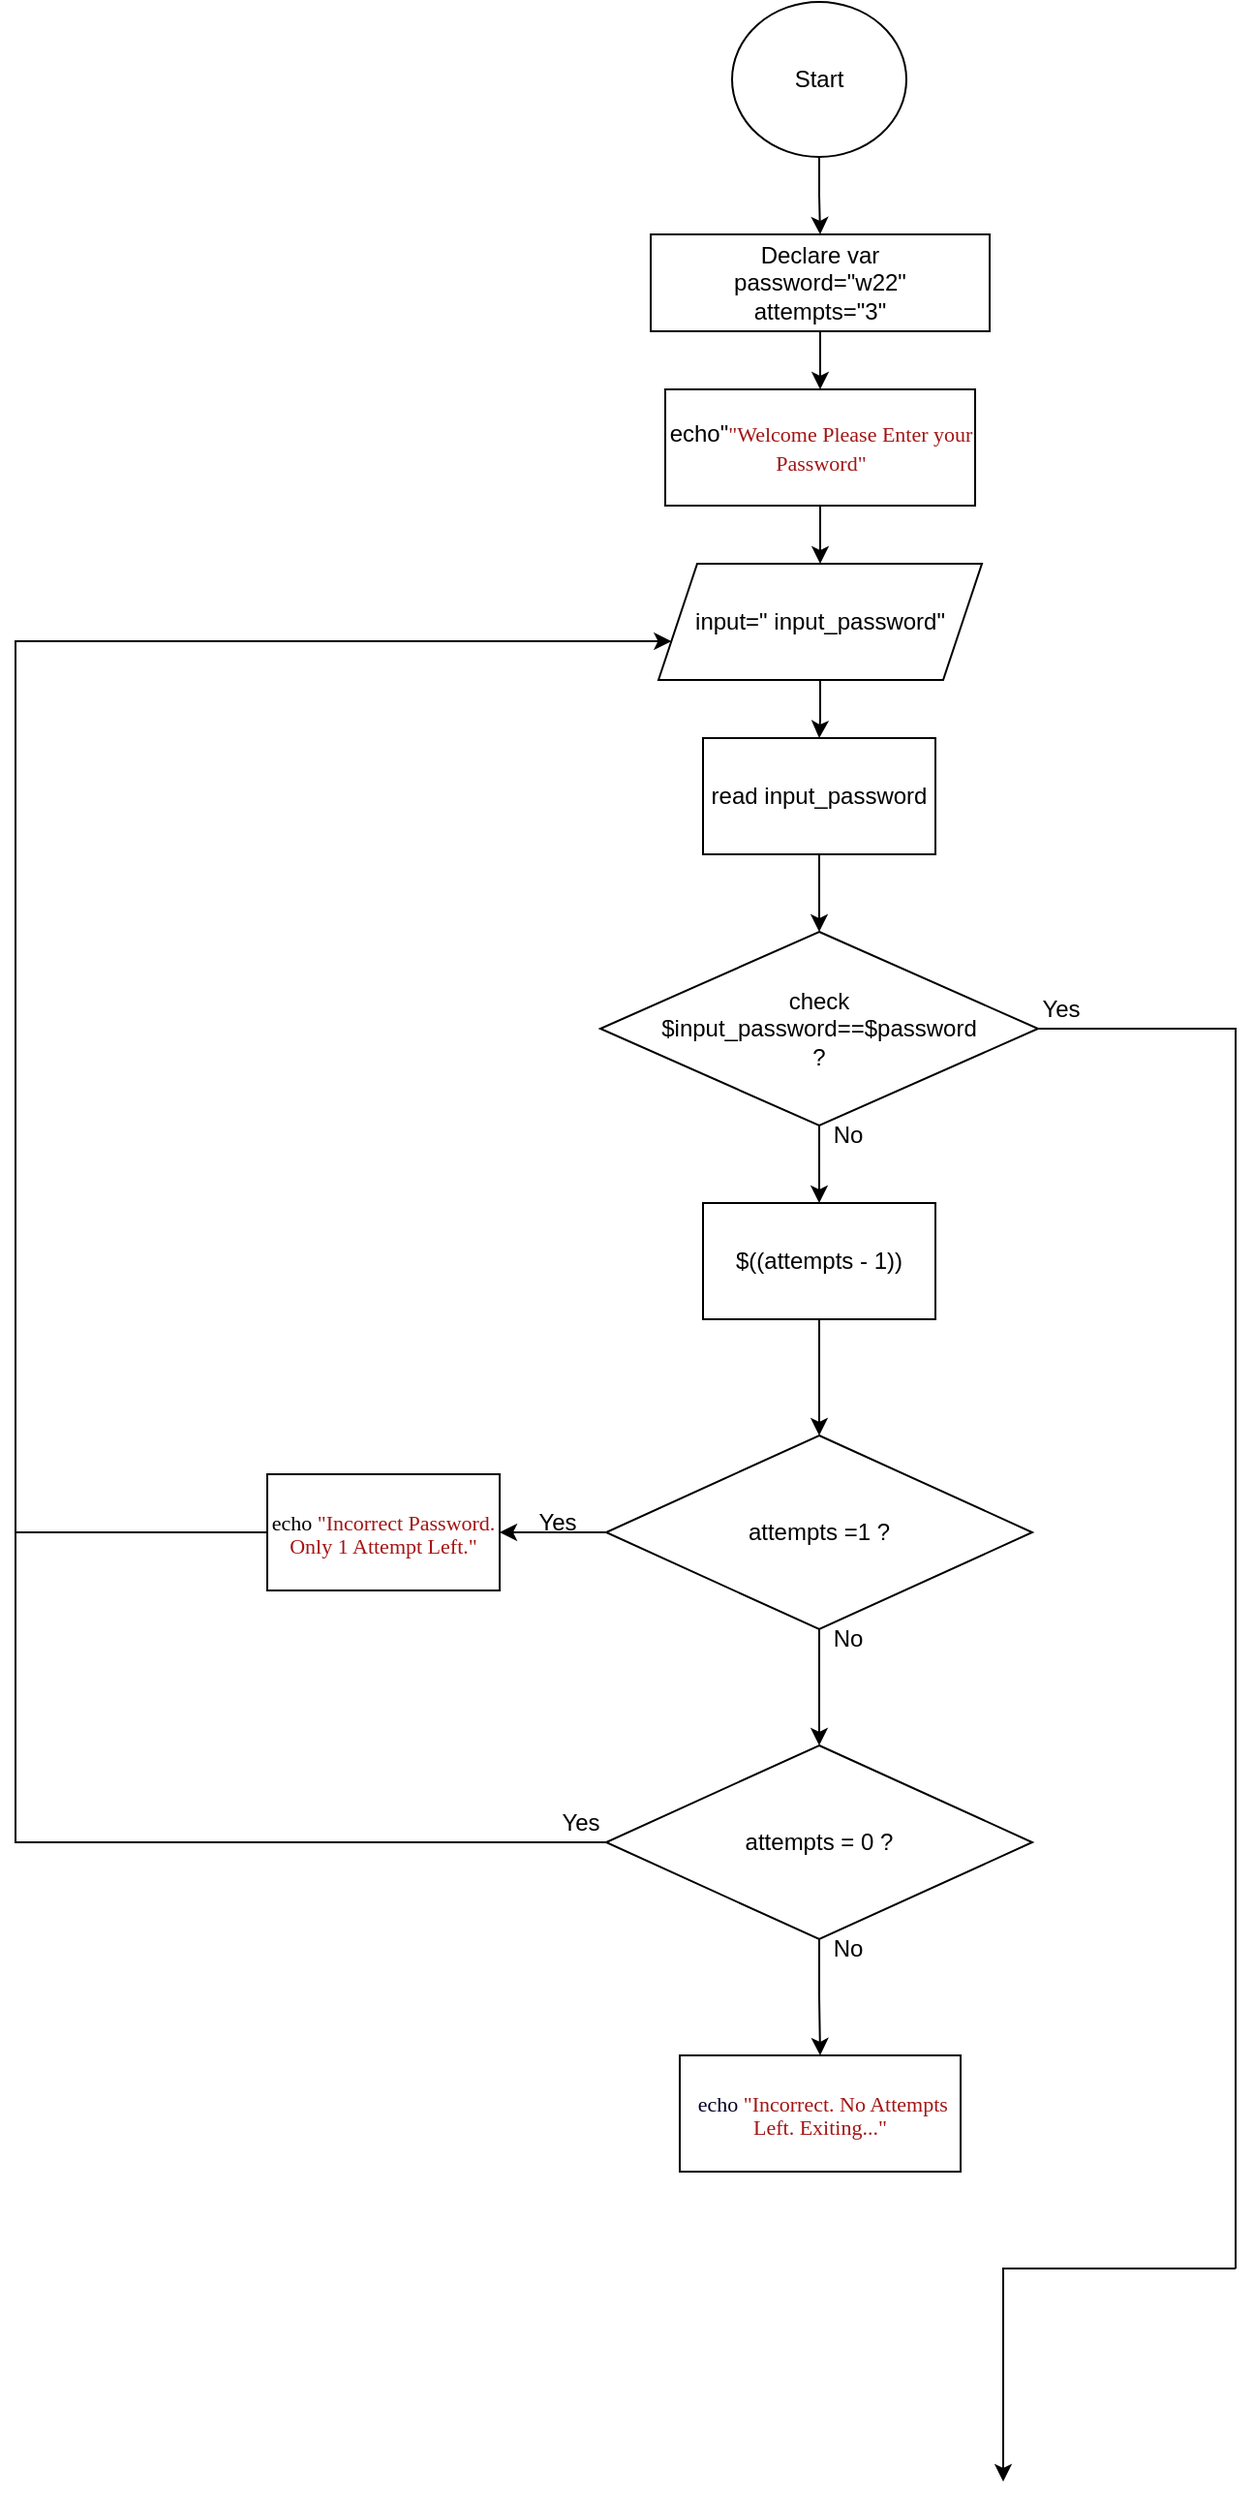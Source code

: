 <mxfile version="26.1.1">
  <diagram name="Page-1" id="By6dQNs391RpXOpqeUJY">
    <mxGraphModel dx="1540" dy="917" grid="1" gridSize="10" guides="1" tooltips="1" connect="1" arrows="1" fold="1" page="1" pageScale="1" pageWidth="850" pageHeight="1100" math="0" shadow="0">
      <root>
        <mxCell id="0" />
        <mxCell id="1" parent="0" />
        <mxCell id="m7UFQ540Zj4ck79b5W-W-16" value="" style="edgeStyle=orthogonalEdgeStyle;rounded=0;orthogonalLoop=1;jettySize=auto;html=1;" edge="1" parent="1" source="m7UFQ540Zj4ck79b5W-W-14" target="m7UFQ540Zj4ck79b5W-W-15">
          <mxGeometry relative="1" as="geometry" />
        </mxCell>
        <mxCell id="m7UFQ540Zj4ck79b5W-W-14" value="Start" style="ellipse;whiteSpace=wrap;html=1;" vertex="1" parent="1">
          <mxGeometry x="380" y="30" width="90" height="80" as="geometry" />
        </mxCell>
        <mxCell id="m7UFQ540Zj4ck79b5W-W-18" value="" style="edgeStyle=orthogonalEdgeStyle;rounded=0;orthogonalLoop=1;jettySize=auto;html=1;" edge="1" parent="1" source="m7UFQ540Zj4ck79b5W-W-15" target="m7UFQ540Zj4ck79b5W-W-17">
          <mxGeometry relative="1" as="geometry" />
        </mxCell>
        <mxCell id="m7UFQ540Zj4ck79b5W-W-15" value="Declare var&lt;div&gt;password=&quot;w22&quot;&lt;/div&gt;&lt;div&gt;attempts=&quot;3&quot;&lt;/div&gt;" style="rounded=0;whiteSpace=wrap;html=1;" vertex="1" parent="1">
          <mxGeometry x="338" y="150" width="175" height="50" as="geometry" />
        </mxCell>
        <mxCell id="m7UFQ540Zj4ck79b5W-W-21" value="" style="edgeStyle=orthogonalEdgeStyle;rounded=0;orthogonalLoop=1;jettySize=auto;html=1;" edge="1" parent="1" source="m7UFQ540Zj4ck79b5W-W-17" target="m7UFQ540Zj4ck79b5W-W-20">
          <mxGeometry relative="1" as="geometry" />
        </mxCell>
        <mxCell id="m7UFQ540Zj4ck79b5W-W-17" value="echo&quot;&lt;span style=&quot;color: rgb(163, 21, 21); font-family: Menlo; font-size: 11px; background-color: rgb(255, 255, 255);&quot;&gt;&quot;Welcome Please Enter your Password&quot;&lt;/span&gt;" style="rounded=0;whiteSpace=wrap;html=1;" vertex="1" parent="1">
          <mxGeometry x="345.5" y="230" width="160" height="60" as="geometry" />
        </mxCell>
        <mxCell id="m7UFQ540Zj4ck79b5W-W-24" value="" style="edgeStyle=orthogonalEdgeStyle;rounded=0;orthogonalLoop=1;jettySize=auto;html=1;" edge="1" parent="1" source="m7UFQ540Zj4ck79b5W-W-20" target="m7UFQ540Zj4ck79b5W-W-23">
          <mxGeometry relative="1" as="geometry" />
        </mxCell>
        <mxCell id="m7UFQ540Zj4ck79b5W-W-20" value="input=&quot; input_password&quot;" style="shape=parallelogram;perimeter=parallelogramPerimeter;whiteSpace=wrap;html=1;fixedSize=1;" vertex="1" parent="1">
          <mxGeometry x="342" y="320" width="167" height="60" as="geometry" />
        </mxCell>
        <mxCell id="m7UFQ540Zj4ck79b5W-W-33" value="" style="edgeStyle=orthogonalEdgeStyle;rounded=0;orthogonalLoop=1;jettySize=auto;html=1;" edge="1" parent="1" source="m7UFQ540Zj4ck79b5W-W-22" target="m7UFQ540Zj4ck79b5W-W-29">
          <mxGeometry relative="1" as="geometry" />
        </mxCell>
        <mxCell id="m7UFQ540Zj4ck79b5W-W-22" value="check&lt;div&gt;$input_password==$password&lt;/div&gt;&lt;div&gt;?&lt;/div&gt;" style="rhombus;whiteSpace=wrap;html=1;" vertex="1" parent="1">
          <mxGeometry x="312" y="510" width="226" height="100" as="geometry" />
        </mxCell>
        <mxCell id="m7UFQ540Zj4ck79b5W-W-25" value="" style="edgeStyle=orthogonalEdgeStyle;rounded=0;orthogonalLoop=1;jettySize=auto;html=1;" edge="1" parent="1" source="m7UFQ540Zj4ck79b5W-W-23" target="m7UFQ540Zj4ck79b5W-W-22">
          <mxGeometry relative="1" as="geometry" />
        </mxCell>
        <mxCell id="m7UFQ540Zj4ck79b5W-W-23" value="read input_password" style="rounded=0;whiteSpace=wrap;html=1;" vertex="1" parent="1">
          <mxGeometry x="365" y="410" width="120" height="60" as="geometry" />
        </mxCell>
        <mxCell id="m7UFQ540Zj4ck79b5W-W-26" value="&lt;p style=&quot;margin: 0px; font-style: normal; font-variant-caps: normal; font-stretch: normal; font-size: 11px; line-height: normal; font-family: Menlo; font-size-adjust: none; font-kerning: auto; font-variant-alternates: normal; font-variant-ligatures: normal; font-variant-numeric: normal; font-variant-east-asian: normal; font-variant-position: normal; font-feature-settings: normal; font-optical-sizing: auto; font-variation-settings: normal; background-color: rgb(255, 255, 255); color: rgb(163, 21, 21);&quot;&gt;&lt;span style=&quot;color: rgb(0, 0, 0);&quot;&gt;&amp;nbsp;&lt;/span&gt;&lt;span style=&quot;caret-color: rgb(0, 0, 255); color: rgb(0, 0, 0);&quot;&gt;&lt;font color=&quot;rgb(0, 0, 255)&quot;&gt;echo&lt;/font&gt;&lt;/span&gt;&lt;span style=&quot;color: rgb(0, 0, 0);&quot;&gt;&amp;nbsp;&lt;/span&gt;&quot;Incorrect. No Attempts Left. Exiting...&quot;&lt;/p&gt;" style="rounded=0;whiteSpace=wrap;html=1;" vertex="1" parent="1">
          <mxGeometry x="353" y="1090" width="145" height="60" as="geometry" />
        </mxCell>
        <mxCell id="m7UFQ540Zj4ck79b5W-W-35" value="" style="edgeStyle=orthogonalEdgeStyle;rounded=0;orthogonalLoop=1;jettySize=auto;html=1;" edge="1" parent="1" source="m7UFQ540Zj4ck79b5W-W-27" target="m7UFQ540Zj4ck79b5W-W-31">
          <mxGeometry relative="1" as="geometry" />
        </mxCell>
        <mxCell id="m7UFQ540Zj4ck79b5W-W-42" value="" style="edgeStyle=orthogonalEdgeStyle;rounded=0;orthogonalLoop=1;jettySize=auto;html=1;" edge="1" parent="1" source="m7UFQ540Zj4ck79b5W-W-27" target="m7UFQ540Zj4ck79b5W-W-41">
          <mxGeometry relative="1" as="geometry" />
        </mxCell>
        <mxCell id="m7UFQ540Zj4ck79b5W-W-27" value="attempts =1 ?" style="rhombus;whiteSpace=wrap;html=1;" vertex="1" parent="1">
          <mxGeometry x="315" y="770" width="220" height="100" as="geometry" />
        </mxCell>
        <mxCell id="m7UFQ540Zj4ck79b5W-W-34" value="" style="edgeStyle=orthogonalEdgeStyle;rounded=0;orthogonalLoop=1;jettySize=auto;html=1;" edge="1" parent="1" source="m7UFQ540Zj4ck79b5W-W-29" target="m7UFQ540Zj4ck79b5W-W-27">
          <mxGeometry relative="1" as="geometry" />
        </mxCell>
        <mxCell id="m7UFQ540Zj4ck79b5W-W-29" value="$((attempts - 1))" style="rounded=0;whiteSpace=wrap;html=1;" vertex="1" parent="1">
          <mxGeometry x="365" y="650" width="120" height="60" as="geometry" />
        </mxCell>
        <mxCell id="m7UFQ540Zj4ck79b5W-W-38" value="" style="edgeStyle=orthogonalEdgeStyle;rounded=0;orthogonalLoop=1;jettySize=auto;html=1;" edge="1" parent="1" source="m7UFQ540Zj4ck79b5W-W-31" target="m7UFQ540Zj4ck79b5W-W-26">
          <mxGeometry relative="1" as="geometry" />
        </mxCell>
        <mxCell id="m7UFQ540Zj4ck79b5W-W-44" value="" style="edgeStyle=orthogonalEdgeStyle;rounded=0;orthogonalLoop=1;jettySize=auto;html=1;" edge="1" parent="1" source="m7UFQ540Zj4ck79b5W-W-31" target="m7UFQ540Zj4ck79b5W-W-20">
          <mxGeometry relative="1" as="geometry">
            <mxPoint x="220" y="360" as="targetPoint" />
            <Array as="points">
              <mxPoint x="10" y="980" />
              <mxPoint x="10" y="360" />
            </Array>
          </mxGeometry>
        </mxCell>
        <mxCell id="m7UFQ540Zj4ck79b5W-W-31" value="attempts = 0 ?" style="rhombus;whiteSpace=wrap;html=1;" vertex="1" parent="1">
          <mxGeometry x="315" y="930" width="220" height="100" as="geometry" />
        </mxCell>
        <mxCell id="m7UFQ540Zj4ck79b5W-W-36" value="" style="endArrow=none;html=1;rounded=0;exitX=1;exitY=0.5;exitDx=0;exitDy=0;" edge="1" parent="1" source="m7UFQ540Zj4ck79b5W-W-22">
          <mxGeometry width="50" height="50" relative="1" as="geometry">
            <mxPoint x="660" y="590" as="sourcePoint" />
            <mxPoint x="640" y="1200" as="targetPoint" />
            <Array as="points">
              <mxPoint x="640" y="560" />
              <mxPoint x="640" y="1158" />
            </Array>
          </mxGeometry>
        </mxCell>
        <mxCell id="m7UFQ540Zj4ck79b5W-W-37" value="" style="endArrow=classic;html=1;rounded=0;" edge="1" parent="1">
          <mxGeometry width="50" height="50" relative="1" as="geometry">
            <mxPoint x="640" y="1200" as="sourcePoint" />
            <mxPoint x="520" y="1310" as="targetPoint" />
            <Array as="points">
              <mxPoint x="520" y="1200" />
            </Array>
          </mxGeometry>
        </mxCell>
        <mxCell id="m7UFQ540Zj4ck79b5W-W-41" value="&lt;p style=&quot;margin: 0px; font-style: normal; font-variant-caps: normal; font-stretch: normal; font-size: 11px; line-height: normal; font-family: Menlo; font-size-adjust: none; font-kerning: auto; font-variant-alternates: normal; font-variant-ligatures: normal; font-variant-numeric: normal; font-variant-east-asian: normal; font-variant-position: normal; font-variant-emoji: normal; font-feature-settings: normal; font-optical-sizing: auto; font-variation-settings: normal; color: rgb(163, 21, 21); background-color: rgb(255, 255, 255);&quot;&gt;&lt;span style=&quot;color: #000000&quot;&gt;echo&amp;nbsp;&lt;/span&gt;&quot;Incorrect Password. Only 1 Attempt Left.&quot;&lt;/p&gt;" style="rounded=0;whiteSpace=wrap;html=1;" vertex="1" parent="1">
          <mxGeometry x="140" y="790" width="120" height="60" as="geometry" />
        </mxCell>
        <mxCell id="m7UFQ540Zj4ck79b5W-W-45" value="" style="endArrow=none;html=1;rounded=0;" edge="1" parent="1">
          <mxGeometry width="50" height="50" relative="1" as="geometry">
            <mxPoint x="10" y="820" as="sourcePoint" />
            <mxPoint x="140" y="820" as="targetPoint" />
            <Array as="points">
              <mxPoint x="40" y="820" />
              <mxPoint x="100" y="820" />
            </Array>
          </mxGeometry>
        </mxCell>
        <mxCell id="m7UFQ540Zj4ck79b5W-W-46" value="No" style="text;html=1;align=center;verticalAlign=middle;whiteSpace=wrap;rounded=0;" vertex="1" parent="1">
          <mxGeometry x="410" y="860" width="60" height="30" as="geometry" />
        </mxCell>
        <mxCell id="m7UFQ540Zj4ck79b5W-W-47" value="Yes" style="text;html=1;align=center;verticalAlign=middle;whiteSpace=wrap;rounded=0;" vertex="1" parent="1">
          <mxGeometry x="260" y="800" width="60" height="30" as="geometry" />
        </mxCell>
        <mxCell id="m7UFQ540Zj4ck79b5W-W-48" value="No" style="text;html=1;align=center;verticalAlign=middle;whiteSpace=wrap;rounded=0;" vertex="1" parent="1">
          <mxGeometry x="410" y="600" width="60" height="30" as="geometry" />
        </mxCell>
        <mxCell id="m7UFQ540Zj4ck79b5W-W-49" value="Yes" style="text;html=1;align=center;verticalAlign=middle;whiteSpace=wrap;rounded=0;" vertex="1" parent="1">
          <mxGeometry x="520" y="535" width="60" height="30" as="geometry" />
        </mxCell>
        <mxCell id="m7UFQ540Zj4ck79b5W-W-50" value="Yes" style="text;html=1;align=center;verticalAlign=middle;whiteSpace=wrap;rounded=0;" vertex="1" parent="1">
          <mxGeometry x="272" y="955" width="60" height="30" as="geometry" />
        </mxCell>
        <mxCell id="m7UFQ540Zj4ck79b5W-W-54" value="No" style="text;html=1;align=center;verticalAlign=middle;whiteSpace=wrap;rounded=0;" vertex="1" parent="1">
          <mxGeometry x="410" y="1020" width="60" height="30" as="geometry" />
        </mxCell>
      </root>
    </mxGraphModel>
  </diagram>
</mxfile>
